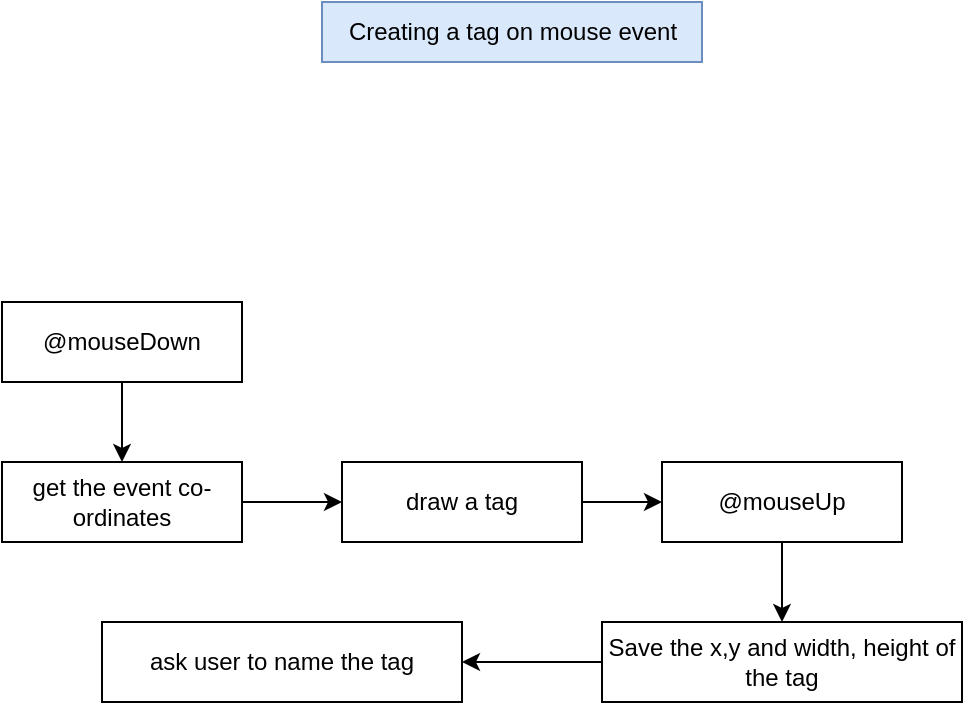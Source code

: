 <mxfile version="21.5.2" type="device">
  <diagram name="Page-1" id="ZOZRtb-n12Znl-ddX9vv">
    <mxGraphModel dx="1050" dy="581" grid="1" gridSize="10" guides="1" tooltips="1" connect="1" arrows="1" fold="1" page="1" pageScale="1" pageWidth="850" pageHeight="1100" math="0" shadow="0">
      <root>
        <mxCell id="0" />
        <mxCell id="1" parent="0" />
        <mxCell id="22c5GUp7OJOf8miqu3Gs-8" style="edgeStyle=orthogonalEdgeStyle;rounded=0;orthogonalLoop=1;jettySize=auto;html=1;" edge="1" parent="1" source="22c5GUp7OJOf8miqu3Gs-1" target="22c5GUp7OJOf8miqu3Gs-3">
          <mxGeometry relative="1" as="geometry" />
        </mxCell>
        <mxCell id="22c5GUp7OJOf8miqu3Gs-1" value="@mouseDown" style="rounded=0;whiteSpace=wrap;html=1;" vertex="1" parent="1">
          <mxGeometry x="150" y="200" width="120" height="40" as="geometry" />
        </mxCell>
        <mxCell id="22c5GUp7OJOf8miqu3Gs-9" style="edgeStyle=orthogonalEdgeStyle;rounded=0;orthogonalLoop=1;jettySize=auto;html=1;" edge="1" parent="1" source="22c5GUp7OJOf8miqu3Gs-3" target="22c5GUp7OJOf8miqu3Gs-4">
          <mxGeometry relative="1" as="geometry" />
        </mxCell>
        <mxCell id="22c5GUp7OJOf8miqu3Gs-3" value="get the event co-ordinates" style="rounded=0;whiteSpace=wrap;html=1;" vertex="1" parent="1">
          <mxGeometry x="150" y="280" width="120" height="40" as="geometry" />
        </mxCell>
        <mxCell id="22c5GUp7OJOf8miqu3Gs-10" style="edgeStyle=orthogonalEdgeStyle;rounded=0;orthogonalLoop=1;jettySize=auto;html=1;entryX=0;entryY=0.5;entryDx=0;entryDy=0;" edge="1" parent="1" source="22c5GUp7OJOf8miqu3Gs-4" target="22c5GUp7OJOf8miqu3Gs-5">
          <mxGeometry relative="1" as="geometry" />
        </mxCell>
        <mxCell id="22c5GUp7OJOf8miqu3Gs-4" value="draw a tag" style="rounded=0;whiteSpace=wrap;html=1;" vertex="1" parent="1">
          <mxGeometry x="320" y="280" width="120" height="40" as="geometry" />
        </mxCell>
        <mxCell id="22c5GUp7OJOf8miqu3Gs-11" value="" style="edgeStyle=orthogonalEdgeStyle;rounded=0;orthogonalLoop=1;jettySize=auto;html=1;" edge="1" parent="1" source="22c5GUp7OJOf8miqu3Gs-5" target="22c5GUp7OJOf8miqu3Gs-6">
          <mxGeometry relative="1" as="geometry" />
        </mxCell>
        <mxCell id="22c5GUp7OJOf8miqu3Gs-5" value="@mouseUp" style="rounded=0;whiteSpace=wrap;html=1;" vertex="1" parent="1">
          <mxGeometry x="480" y="280" width="120" height="40" as="geometry" />
        </mxCell>
        <mxCell id="22c5GUp7OJOf8miqu3Gs-12" style="edgeStyle=orthogonalEdgeStyle;rounded=0;orthogonalLoop=1;jettySize=auto;html=1;entryX=1;entryY=0.5;entryDx=0;entryDy=0;" edge="1" parent="1" source="22c5GUp7OJOf8miqu3Gs-6" target="22c5GUp7OJOf8miqu3Gs-7">
          <mxGeometry relative="1" as="geometry" />
        </mxCell>
        <mxCell id="22c5GUp7OJOf8miqu3Gs-6" value="Save the x,y and width, height of the tag" style="rounded=0;whiteSpace=wrap;html=1;" vertex="1" parent="1">
          <mxGeometry x="450" y="360" width="180" height="40" as="geometry" />
        </mxCell>
        <mxCell id="22c5GUp7OJOf8miqu3Gs-7" value="ask user to name the tag" style="rounded=0;whiteSpace=wrap;html=1;" vertex="1" parent="1">
          <mxGeometry x="200" y="360" width="180" height="40" as="geometry" />
        </mxCell>
        <mxCell id="22c5GUp7OJOf8miqu3Gs-13" value="Creating a tag on mouse event" style="text;html=1;align=center;verticalAlign=middle;resizable=0;points=[];autosize=1;strokeColor=#6c8ebf;fillColor=#dae8fc;" vertex="1" parent="1">
          <mxGeometry x="310" y="50" width="190" height="30" as="geometry" />
        </mxCell>
      </root>
    </mxGraphModel>
  </diagram>
</mxfile>
